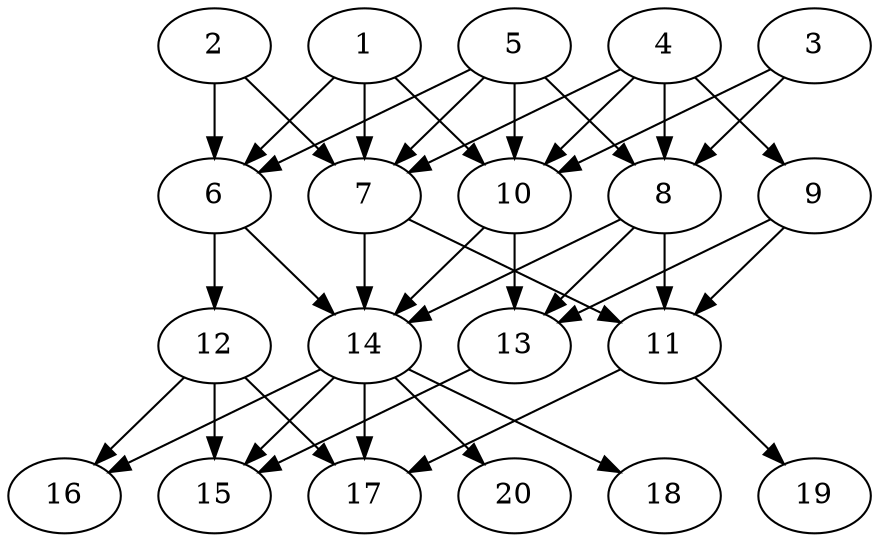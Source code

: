 // DAG automatically generated by daggen at Tue Jul 23 14:33:40 2019
// ./daggen --dot -n 20 --ccr 0.4 --fat 0.6 --regular 0.5 --density 0.8 --mindata 5242880 --maxdata 52428800 
digraph G {
  1 [size="59640320", alpha="0.10", expect_size="23856128"] 
  1 -> 6 [size ="23856128"]
  1 -> 7 [size ="23856128"]
  1 -> 10 [size ="23856128"]
  2 [size="47971840", alpha="0.12", expect_size="19188736"] 
  2 -> 6 [size ="19188736"]
  2 -> 7 [size ="19188736"]
  3 [size="53370880", alpha="0.20", expect_size="21348352"] 
  3 -> 8 [size ="21348352"]
  3 -> 10 [size ="21348352"]
  4 [size="112048640", alpha="0.07", expect_size="44819456"] 
  4 -> 7 [size ="44819456"]
  4 -> 8 [size ="44819456"]
  4 -> 9 [size ="44819456"]
  4 -> 10 [size ="44819456"]
  5 [size="21565440", alpha="0.00", expect_size="8626176"] 
  5 -> 6 [size ="8626176"]
  5 -> 7 [size ="8626176"]
  5 -> 8 [size ="8626176"]
  5 -> 10 [size ="8626176"]
  6 [size="99115520", alpha="0.01", expect_size="39646208"] 
  6 -> 12 [size ="39646208"]
  6 -> 14 [size ="39646208"]
  7 [size="41648640", alpha="0.13", expect_size="16659456"] 
  7 -> 11 [size ="16659456"]
  7 -> 14 [size ="16659456"]
  8 [size="29066240", alpha="0.15", expect_size="11626496"] 
  8 -> 11 [size ="11626496"]
  8 -> 13 [size ="11626496"]
  8 -> 14 [size ="11626496"]
  9 [size="22182400", alpha="0.19", expect_size="8872960"] 
  9 -> 11 [size ="8872960"]
  9 -> 13 [size ="8872960"]
  10 [size="65528320", alpha="0.04", expect_size="26211328"] 
  10 -> 13 [size ="26211328"]
  10 -> 14 [size ="26211328"]
  11 [size="57413120", alpha="0.18", expect_size="22965248"] 
  11 -> 17 [size ="22965248"]
  11 -> 19 [size ="22965248"]
  12 [size="115299840", alpha="0.11", expect_size="46119936"] 
  12 -> 15 [size ="46119936"]
  12 -> 16 [size ="46119936"]
  12 -> 17 [size ="46119936"]
  13 [size="68771840", alpha="0.19", expect_size="27508736"] 
  13 -> 15 [size ="27508736"]
  14 [size="66972160", alpha="0.15", expect_size="26788864"] 
  14 -> 15 [size ="26788864"]
  14 -> 16 [size ="26788864"]
  14 -> 17 [size ="26788864"]
  14 -> 18 [size ="26788864"]
  14 -> 20 [size ="26788864"]
  15 [size="106457600", alpha="0.08", expect_size="42583040"] 
  16 [size="107246080", alpha="0.14", expect_size="42898432"] 
  17 [size="112376320", alpha="0.07", expect_size="44950528"] 
  18 [size="68344320", alpha="0.19", expect_size="27337728"] 
  19 [size="39349760", alpha="0.03", expect_size="15739904"] 
  20 [size="32663040", alpha="0.14", expect_size="13065216"] 
}
